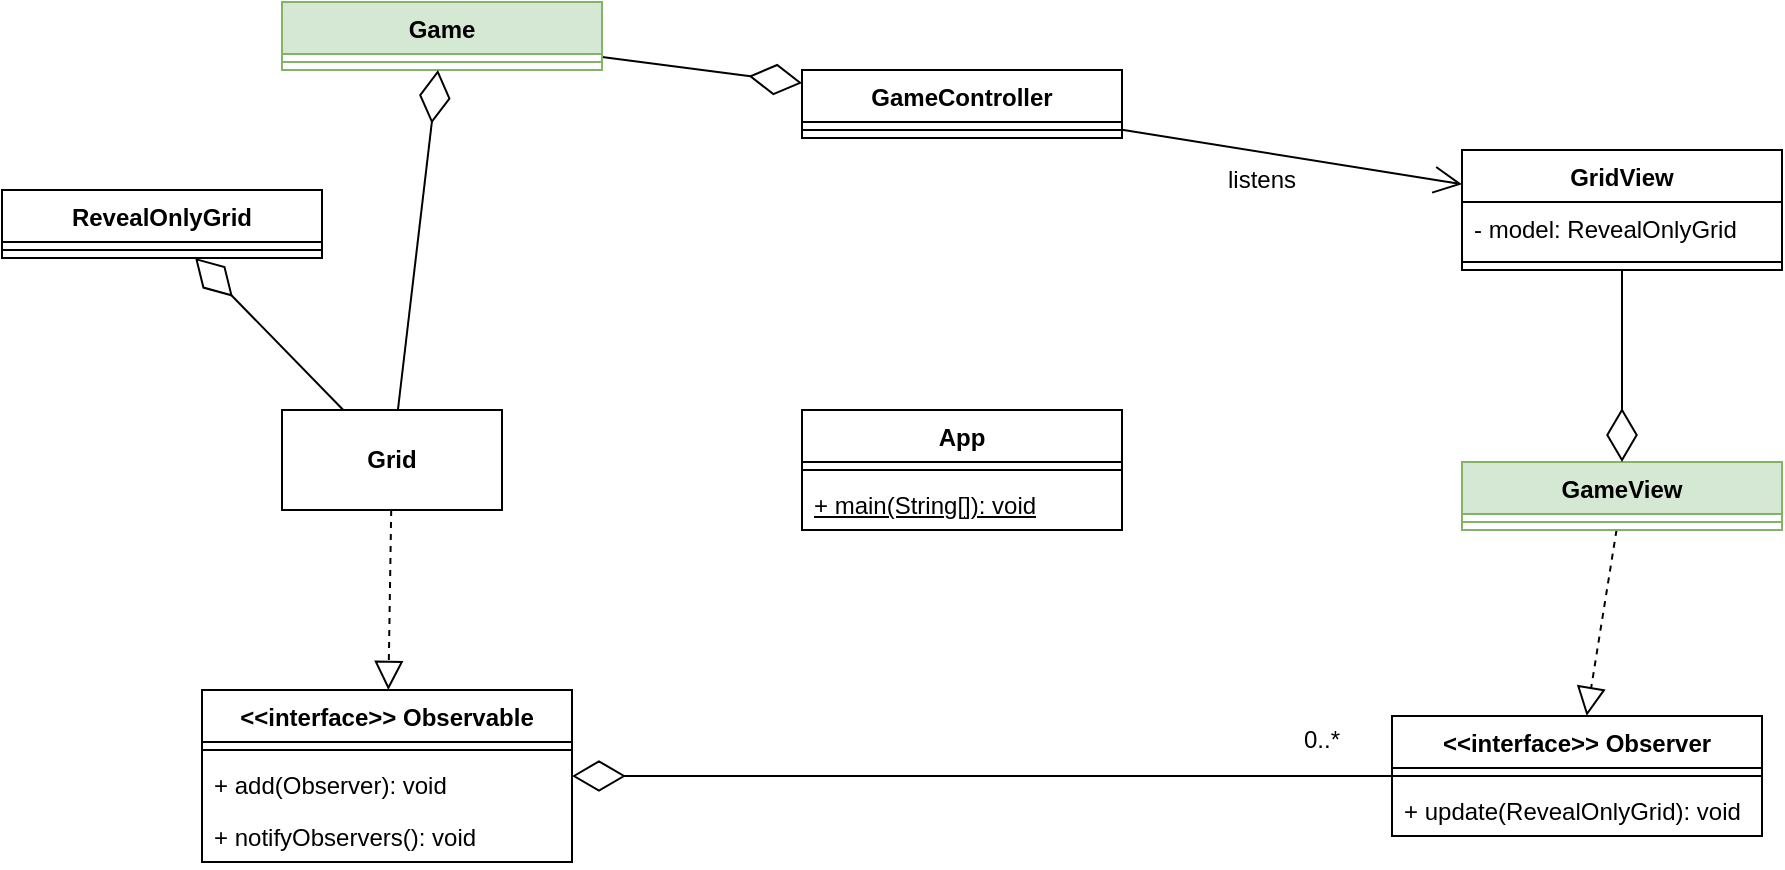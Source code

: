 <mxfile version="20.8.16" type="device"><diagram name="Page-1" id="g3-mVvi1hzuYnCL7R9HN"><mxGraphModel dx="1434" dy="775" grid="1" gridSize="10" guides="1" tooltips="1" connect="1" arrows="1" fold="1" page="1" pageScale="1" pageWidth="1169" pageHeight="827" math="0" shadow="0"><root><mxCell id="0"/><mxCell id="1" parent="0"/><mxCell id="6AYW1XJQmgtLw0MdgtlU-1" value="App" style="swimlane;fontStyle=1;align=center;verticalAlign=top;childLayout=stackLayout;horizontal=1;startSize=26;horizontalStack=0;resizeParent=1;resizeParentMax=0;resizeLast=0;collapsible=1;marginBottom=0;whiteSpace=wrap;html=1;" parent="1" vertex="1"><mxGeometry x="440" y="320" width="160" height="60" as="geometry"/></mxCell><mxCell id="6AYW1XJQmgtLw0MdgtlU-3" value="" style="line;strokeWidth=1;fillColor=none;align=left;verticalAlign=middle;spacingTop=-1;spacingLeft=3;spacingRight=3;rotatable=0;labelPosition=right;points=[];portConstraint=eastwest;strokeColor=inherit;" parent="6AYW1XJQmgtLw0MdgtlU-1" vertex="1"><mxGeometry y="26" width="160" height="8" as="geometry"/></mxCell><mxCell id="6AYW1XJQmgtLw0MdgtlU-5" value="&lt;u&gt;+ main(String[]): void&lt;/u&gt;" style="text;strokeColor=none;fillColor=none;align=left;verticalAlign=top;spacingLeft=4;spacingRight=4;overflow=hidden;rotatable=0;points=[[0,0.5],[1,0.5]];portConstraint=eastwest;whiteSpace=wrap;html=1;" parent="6AYW1XJQmgtLw0MdgtlU-1" vertex="1"><mxGeometry y="34" width="160" height="26" as="geometry"/></mxCell><mxCell id="6AYW1XJQmgtLw0MdgtlU-6" value="GameController" style="swimlane;fontStyle=1;align=center;verticalAlign=top;childLayout=stackLayout;horizontal=1;startSize=26;horizontalStack=0;resizeParent=1;resizeParentMax=0;resizeLast=0;collapsible=1;marginBottom=0;whiteSpace=wrap;html=1;" parent="1" vertex="1"><mxGeometry x="440" y="150" width="160" height="34" as="geometry"/></mxCell><mxCell id="6AYW1XJQmgtLw0MdgtlU-7" value="" style="line;strokeWidth=1;fillColor=none;align=left;verticalAlign=middle;spacingTop=-1;spacingLeft=3;spacingRight=3;rotatable=0;labelPosition=right;points=[];portConstraint=eastwest;strokeColor=inherit;" parent="6AYW1XJQmgtLw0MdgtlU-6" vertex="1"><mxGeometry y="26" width="160" height="8" as="geometry"/></mxCell><mxCell id="6AYW1XJQmgtLw0MdgtlU-11" value="GridView" style="swimlane;fontStyle=1;align=center;verticalAlign=top;childLayout=stackLayout;horizontal=1;startSize=26;horizontalStack=0;resizeParent=1;resizeParentMax=0;resizeLast=0;collapsible=1;marginBottom=0;whiteSpace=wrap;html=1;" parent="1" vertex="1"><mxGeometry x="770" y="190" width="160" height="60" as="geometry"/></mxCell><mxCell id="6AYW1XJQmgtLw0MdgtlU-31" value="- model: RevealOnlyGrid" style="text;strokeColor=none;fillColor=none;align=left;verticalAlign=top;spacingLeft=4;spacingRight=4;overflow=hidden;rotatable=0;points=[[0,0.5],[1,0.5]];portConstraint=eastwest;whiteSpace=wrap;html=1;" parent="6AYW1XJQmgtLw0MdgtlU-11" vertex="1"><mxGeometry y="26" width="160" height="26" as="geometry"/></mxCell><mxCell id="6AYW1XJQmgtLw0MdgtlU-12" value="" style="line;strokeWidth=1;fillColor=none;align=left;verticalAlign=middle;spacingTop=-1;spacingLeft=3;spacingRight=3;rotatable=0;labelPosition=right;points=[];portConstraint=eastwest;strokeColor=inherit;" parent="6AYW1XJQmgtLw0MdgtlU-11" vertex="1"><mxGeometry y="52" width="160" height="8" as="geometry"/></mxCell><mxCell id="6AYW1XJQmgtLw0MdgtlU-13" value="RevealOnlyGrid" style="swimlane;fontStyle=1;align=center;verticalAlign=top;childLayout=stackLayout;horizontal=1;startSize=26;horizontalStack=0;resizeParent=1;resizeParentMax=0;resizeLast=0;collapsible=1;marginBottom=0;whiteSpace=wrap;html=1;" parent="1" vertex="1"><mxGeometry x="40" y="210" width="160" height="34" as="geometry"/></mxCell><mxCell id="6AYW1XJQmgtLw0MdgtlU-14" value="" style="line;strokeWidth=1;fillColor=none;align=left;verticalAlign=middle;spacingTop=-1;spacingLeft=3;spacingRight=3;rotatable=0;labelPosition=right;points=[];portConstraint=eastwest;strokeColor=inherit;" parent="6AYW1XJQmgtLw0MdgtlU-13" vertex="1"><mxGeometry y="26" width="160" height="8" as="geometry"/></mxCell><mxCell id="6AYW1XJQmgtLw0MdgtlU-17" value="&lt;b&gt;Grid&lt;/b&gt;" style="html=1;whiteSpace=wrap;" parent="1" vertex="1"><mxGeometry x="180" y="320" width="110" height="50" as="geometry"/></mxCell><mxCell id="6AYW1XJQmgtLw0MdgtlU-18" value="" style="endArrow=diamondThin;endFill=0;endSize=24;html=1;rounded=0;" parent="1" source="6AYW1XJQmgtLw0MdgtlU-17" target="6AYW1XJQmgtLw0MdgtlU-13" edge="1"><mxGeometry width="160" relative="1" as="geometry"><mxPoint x="500" y="350" as="sourcePoint"/><mxPoint x="660" y="350" as="targetPoint"/></mxGeometry></mxCell><mxCell id="6AYW1XJQmgtLw0MdgtlU-19" value="" style="endArrow=diamondThin;endFill=0;endSize=24;html=1;rounded=0;" parent="1" source="jGOXepF_TMbC6WNyH4jf-7" target="6AYW1XJQmgtLw0MdgtlU-6" edge="1"><mxGeometry width="160" relative="1" as="geometry"><mxPoint x="115" y="190" as="sourcePoint"/><mxPoint x="115" y="264" as="targetPoint"/></mxGeometry></mxCell><mxCell id="6AYW1XJQmgtLw0MdgtlU-20" value="&amp;lt;&amp;lt;interface&amp;gt;&amp;gt; Observer" style="swimlane;fontStyle=1;align=center;verticalAlign=top;childLayout=stackLayout;horizontal=1;startSize=26;horizontalStack=0;resizeParent=1;resizeParentMax=0;resizeLast=0;collapsible=1;marginBottom=0;whiteSpace=wrap;html=1;" parent="1" vertex="1"><mxGeometry x="735" y="473" width="185" height="60" as="geometry"/></mxCell><mxCell id="6AYW1XJQmgtLw0MdgtlU-21" value="" style="line;strokeWidth=1;fillColor=none;align=left;verticalAlign=middle;spacingTop=-1;spacingLeft=3;spacingRight=3;rotatable=0;labelPosition=right;points=[];portConstraint=eastwest;strokeColor=inherit;" parent="6AYW1XJQmgtLw0MdgtlU-20" vertex="1"><mxGeometry y="26" width="185" height="8" as="geometry"/></mxCell><mxCell id="6AYW1XJQmgtLw0MdgtlU-28" value="&lt;div align=&quot;left&quot;&gt;+ update(RevealOnlyGrid): void&lt;br&gt;&lt;/div&gt;" style="text;strokeColor=none;fillColor=none;align=left;verticalAlign=top;spacingLeft=4;spacingRight=4;overflow=hidden;rotatable=0;points=[[0,0.5],[1,0.5]];portConstraint=eastwest;whiteSpace=wrap;html=1;" parent="6AYW1XJQmgtLw0MdgtlU-20" vertex="1"><mxGeometry y="34" width="185" height="26" as="geometry"/></mxCell><mxCell id="6AYW1XJQmgtLw0MdgtlU-22" value="&amp;lt;&amp;lt;interface&amp;gt;&amp;gt; Observable" style="swimlane;fontStyle=1;align=center;verticalAlign=top;childLayout=stackLayout;horizontal=1;startSize=26;horizontalStack=0;resizeParent=1;resizeParentMax=0;resizeLast=0;collapsible=1;marginBottom=0;whiteSpace=wrap;html=1;" parent="1" vertex="1"><mxGeometry x="140" y="460" width="185" height="86" as="geometry"/></mxCell><mxCell id="6AYW1XJQmgtLw0MdgtlU-23" value="" style="line;strokeWidth=1;fillColor=none;align=left;verticalAlign=middle;spacingTop=-1;spacingLeft=3;spacingRight=3;rotatable=0;labelPosition=right;points=[];portConstraint=eastwest;strokeColor=inherit;" parent="6AYW1XJQmgtLw0MdgtlU-22" vertex="1"><mxGeometry y="26" width="185" height="8" as="geometry"/></mxCell><mxCell id="6AYW1XJQmgtLw0MdgtlU-29" value="+ add(Observer): void" style="text;strokeColor=none;fillColor=none;align=left;verticalAlign=top;spacingLeft=4;spacingRight=4;overflow=hidden;rotatable=0;points=[[0,0.5],[1,0.5]];portConstraint=eastwest;whiteSpace=wrap;html=1;" parent="6AYW1XJQmgtLw0MdgtlU-22" vertex="1"><mxGeometry y="34" width="185" height="26" as="geometry"/></mxCell><mxCell id="6AYW1XJQmgtLw0MdgtlU-30" value="+ notifyObservers(): void" style="text;strokeColor=none;fillColor=none;align=left;verticalAlign=top;spacingLeft=4;spacingRight=4;overflow=hidden;rotatable=0;points=[[0,0.5],[1,0.5]];portConstraint=eastwest;whiteSpace=wrap;html=1;" parent="6AYW1XJQmgtLw0MdgtlU-22" vertex="1"><mxGeometry y="60" width="185" height="26" as="geometry"/></mxCell><mxCell id="6AYW1XJQmgtLw0MdgtlU-24" value="" style="endArrow=block;dashed=1;endFill=0;endSize=12;html=1;rounded=0;" parent="1" source="6AYW1XJQmgtLw0MdgtlU-17" target="6AYW1XJQmgtLw0MdgtlU-22" edge="1"><mxGeometry width="160" relative="1" as="geometry"><mxPoint x="500" y="350" as="sourcePoint"/><mxPoint x="660" y="350" as="targetPoint"/></mxGeometry></mxCell><mxCell id="6AYW1XJQmgtLw0MdgtlU-26" value="" style="endArrow=diamondThin;endFill=0;endSize=24;html=1;rounded=0;" parent="1" source="6AYW1XJQmgtLw0MdgtlU-20" target="6AYW1XJQmgtLw0MdgtlU-22" edge="1"><mxGeometry width="160" relative="1" as="geometry"><mxPoint x="285" y="330" as="sourcePoint"/><mxPoint x="503" y="194" as="targetPoint"/><Array as="points"><mxPoint x="815" y="503"/></Array></mxGeometry></mxCell><mxCell id="6AYW1XJQmgtLw0MdgtlU-27" value="0..*" style="text;html=1;strokeColor=none;fillColor=none;align=center;verticalAlign=middle;whiteSpace=wrap;rounded=0;" parent="1" vertex="1"><mxGeometry x="670" y="470" width="60" height="30" as="geometry"/></mxCell><mxCell id="6AYW1XJQmgtLw0MdgtlU-33" value="" style="endArrow=open;endFill=1;endSize=12;html=1;rounded=0;" parent="1" source="6AYW1XJQmgtLw0MdgtlU-6" target="6AYW1XJQmgtLw0MdgtlU-11" edge="1"><mxGeometry width="160" relative="1" as="geometry"><mxPoint x="500" y="350" as="sourcePoint"/><mxPoint x="660" y="350" as="targetPoint"/></mxGeometry></mxCell><mxCell id="6AYW1XJQmgtLw0MdgtlU-35" value="listens" style="text;html=1;strokeColor=none;fillColor=none;align=center;verticalAlign=middle;whiteSpace=wrap;rounded=0;" parent="1" vertex="1"><mxGeometry x="640" y="190" width="60" height="30" as="geometry"/></mxCell><mxCell id="0zhnTKy1D5OGwGuMdRmC-1" value="" style="endArrow=block;dashed=1;endFill=0;endSize=12;html=1;rounded=0;" parent="1" source="jGOXepF_TMbC6WNyH4jf-1" target="6AYW1XJQmgtLw0MdgtlU-20" edge="1"><mxGeometry width="160" relative="1" as="geometry"><mxPoint x="244.604" y="380" as="sourcePoint"/><mxPoint x="243.18" y="470" as="targetPoint"/></mxGeometry></mxCell><mxCell id="jGOXepF_TMbC6WNyH4jf-1" value="GameView" style="swimlane;fontStyle=1;align=center;verticalAlign=top;childLayout=stackLayout;horizontal=1;startSize=26;horizontalStack=0;resizeParent=1;resizeParentMax=0;resizeLast=0;collapsible=1;marginBottom=0;whiteSpace=wrap;html=1;fillColor=#d5e8d4;strokeColor=#82b366;" vertex="1" parent="1"><mxGeometry x="770" y="346" width="160" height="34" as="geometry"/></mxCell><mxCell id="jGOXepF_TMbC6WNyH4jf-3" value="" style="line;strokeWidth=1;fillColor=none;align=left;verticalAlign=middle;spacingTop=-1;spacingLeft=3;spacingRight=3;rotatable=0;labelPosition=right;points=[];portConstraint=eastwest;strokeColor=inherit;" vertex="1" parent="jGOXepF_TMbC6WNyH4jf-1"><mxGeometry y="26" width="160" height="8" as="geometry"/></mxCell><mxCell id="jGOXepF_TMbC6WNyH4jf-4" value="" style="endArrow=diamondThin;endFill=0;endSize=24;html=1;rounded=0;" edge="1" parent="1" source="6AYW1XJQmgtLw0MdgtlU-11" target="jGOXepF_TMbC6WNyH4jf-1"><mxGeometry width="160" relative="1" as="geometry"><mxPoint x="764.066" y="126" as="sourcePoint"/><mxPoint x="689.998" y="50" as="targetPoint"/></mxGeometry></mxCell><mxCell id="jGOXepF_TMbC6WNyH4jf-7" value="Game" style="swimlane;fontStyle=1;align=center;verticalAlign=top;childLayout=stackLayout;horizontal=1;startSize=26;horizontalStack=0;resizeParent=1;resizeParentMax=0;resizeLast=0;collapsible=1;marginBottom=0;whiteSpace=wrap;html=1;fillColor=#d5e8d4;strokeColor=#82b366;" vertex="1" parent="1"><mxGeometry x="180" y="116" width="160" height="34" as="geometry"/></mxCell><mxCell id="jGOXepF_TMbC6WNyH4jf-8" value="" style="line;strokeWidth=1;fillColor=none;align=left;verticalAlign=middle;spacingTop=-1;spacingLeft=3;spacingRight=3;rotatable=0;labelPosition=right;points=[];portConstraint=eastwest;strokeColor=inherit;" vertex="1" parent="jGOXepF_TMbC6WNyH4jf-7"><mxGeometry y="26" width="160" height="8" as="geometry"/></mxCell><mxCell id="jGOXepF_TMbC6WNyH4jf-9" value="" style="endArrow=diamondThin;endFill=0;endSize=24;html=1;rounded=0;" edge="1" parent="1" source="6AYW1XJQmgtLw0MdgtlU-17" target="jGOXepF_TMbC6WNyH4jf-7"><mxGeometry width="160" relative="1" as="geometry"><mxPoint x="285.028" y="330" as="sourcePoint"/><mxPoint x="502.781" y="194" as="targetPoint"/></mxGeometry></mxCell></root></mxGraphModel></diagram></mxfile>
